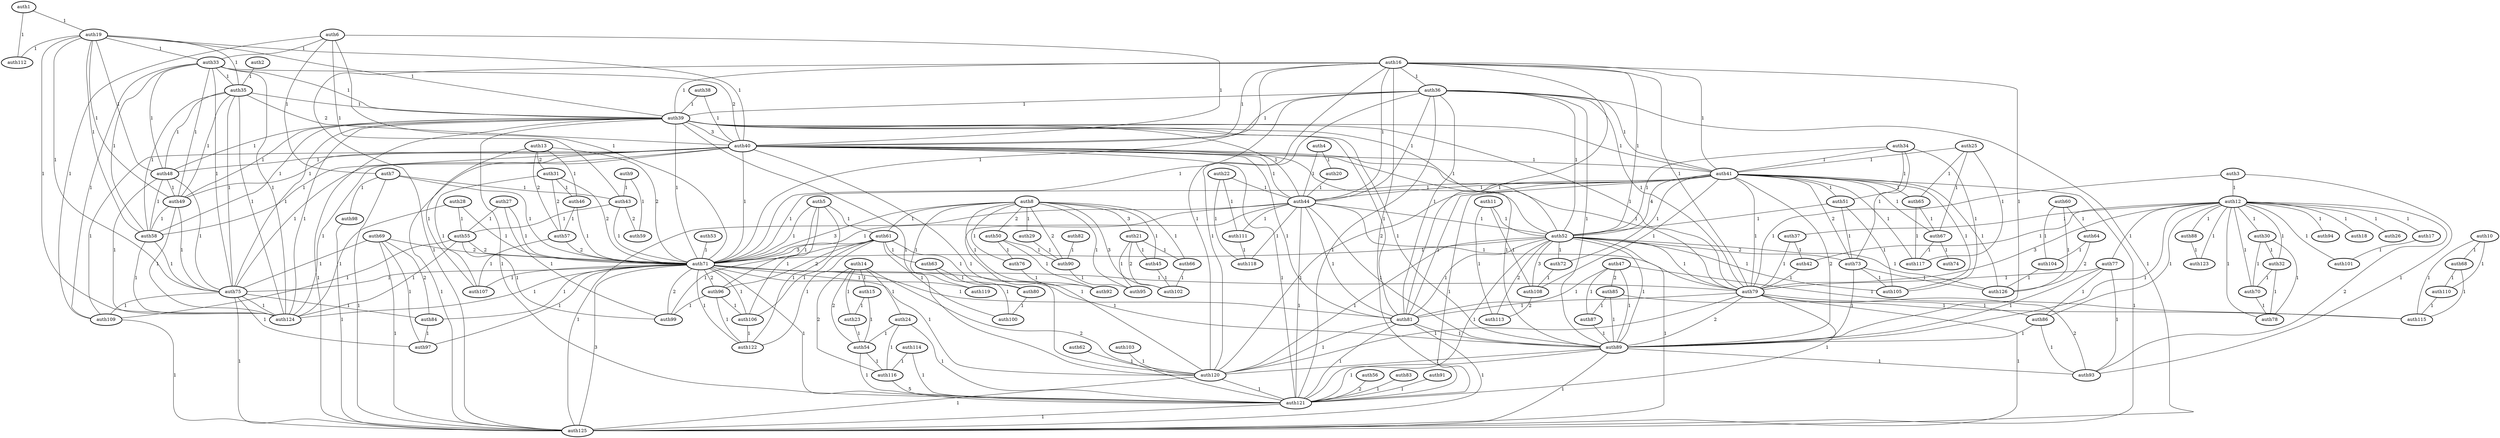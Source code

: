 // induced sub graph
digraph {
	auth1 [penwidth=2]
	auth2 [penwidth=2]
	auth3 [penwidth=2]
	auth4 [penwidth=2]
	auth5 [penwidth=2]
	auth6 [penwidth=2]
	auth7 [penwidth=2]
	auth8 [penwidth=2]
	auth9 [penwidth=2]
	auth10 [penwidth=2]
	auth11 [penwidth=2]
	auth12 [penwidth=2]
	auth13 [penwidth=2]
	auth14 [penwidth=2]
	auth15 [penwidth=2]
	auth16 [penwidth=2]
	auth17 [penwidth=2]
	auth18 [penwidth=2]
	auth19 [penwidth=2]
	auth20 [penwidth=2]
	auth21 [penwidth=2]
	auth22 [penwidth=2]
	auth23 [penwidth=2]
	auth24 [penwidth=2]
	auth25 [penwidth=2]
	auth26 [penwidth=2]
	auth27 [penwidth=2]
	auth28 [penwidth=2]
	auth29 [penwidth=2]
	auth30 [penwidth=2]
	auth31 [penwidth=2]
	auth32 [penwidth=2]
	auth33 [penwidth=2]
	auth34 [penwidth=2]
	auth35 [penwidth=2]
	auth36 [penwidth=2]
	auth37 [penwidth=2]
	auth38 [penwidth=2]
	auth39 [penwidth=2]
	auth40 [penwidth=2]
	auth41 [penwidth=2]
	auth42 [penwidth=2]
	auth43 [penwidth=2]
	auth44 [penwidth=2]
	auth45 [penwidth=2]
	auth46 [penwidth=2]
	auth47 [penwidth=2]
	auth48 [penwidth=2]
	auth49 [penwidth=2]
	auth50 [penwidth=2]
	auth51 [penwidth=2]
	auth52 [penwidth=2]
	auth53 [penwidth=2]
	auth54 [penwidth=2]
	auth55 [penwidth=2]
	auth56 [penwidth=2]
	auth57 [penwidth=2]
	auth58 [penwidth=2]
	auth59 [penwidth=2]
	auth60 [penwidth=2]
	auth61 [penwidth=2]
	auth62 [penwidth=2]
	auth63 [penwidth=2]
	auth64 [penwidth=2]
	auth65 [penwidth=2]
	auth66 [penwidth=2]
	auth67 [penwidth=2]
	auth68 [penwidth=2]
	auth69 [penwidth=2]
	auth70 [penwidth=2]
	auth71 [penwidth=2]
	auth72 [penwidth=2]
	auth73 [penwidth=2]
	auth74 [penwidth=2]
	auth75 [penwidth=2]
	auth76 [penwidth=2]
	auth77 [penwidth=2]
	auth78 [penwidth=2]
	auth79 [penwidth=2]
	auth80 [penwidth=2]
	auth81 [penwidth=2]
	auth82 [penwidth=2]
	auth83 [penwidth=2]
	auth84 [penwidth=2]
	auth85 [penwidth=2]
	auth86 [penwidth=2]
	auth87 [penwidth=2]
	auth88 [penwidth=2]
	auth89 [penwidth=2]
	auth90 [penwidth=2]
	auth91 [penwidth=2]
	auth92 [penwidth=2]
	auth93 [penwidth=2]
	auth94 [penwidth=2]
	auth95 [penwidth=2]
	auth96 [penwidth=2]
	auth97 [penwidth=2]
	auth98 [penwidth=2]
	auth99 [penwidth=2]
	auth100 [penwidth=2]
	auth101 [penwidth=2]
	auth102 [penwidth=2]
	auth103 [penwidth=2]
	auth104 [penwidth=2]
	auth105 [penwidth=2]
	auth106 [penwidth=2]
	auth107 [penwidth=2]
	auth108 [penwidth=2]
	auth109 [penwidth=2]
	auth110 [penwidth=2]
	auth111 [penwidth=2]
	auth112 [penwidth=2]
	auth113 [penwidth=2]
	auth114 [penwidth=2]
	auth115 [penwidth=2]
	auth116 [penwidth=2]
	auth117 [penwidth=2]
	auth118 [penwidth=2]
	auth119 [penwidth=2]
	auth120 [penwidth=2]
	auth121 [penwidth=2]
	auth122 [penwidth=2]
	auth123 [penwidth=2]
	auth124 [penwidth=2]
	auth125 [penwidth=2]
	auth126 [penwidth=2]
	subgraph coauth {
		edge [dir=none]
		auth1 -> auth19 [label=1]
		auth1 -> auth112 [label=1]
		auth2 -> auth35 [label=1]
		auth3 -> auth12 [label=1]
		auth3 -> auth79 [label=1]
		auth3 -> auth93 [label=1]
		auth4 -> auth20 [label=1]
		auth4 -> auth44 [label=1]
		auth5 -> auth61 [label=1]
		auth5 -> auth71 [label=1]
		auth5 -> auth96 [label=1]
		auth5 -> auth106 [label=1]
		auth5 -> auth122 [label=1]
		auth6 -> auth7 [label=1]
		auth6 -> auth33 [label=1]
		auth6 -> auth40 [label=1]
		auth6 -> auth43 [label=1]
		auth6 -> auth71 [label=1]
		auth6 -> auth109 [label=1]
		auth7 -> auth43 [label=1]
		auth7 -> auth71 [label=1]
		auth7 -> auth98 [label=1]
		auth7 -> auth125 [label=1]
		auth8 -> auth21 [label=3]
		auth8 -> auth29 [label=1]
		auth8 -> auth45 [label=1]
		auth8 -> auth50 [label=2]
		auth8 -> auth61 [label=1]
		auth8 -> auth66 [label=1]
		auth8 -> auth71 [label=3]
		auth8 -> auth76 [label=1]
		auth8 -> auth90 [label=2]
		auth8 -> auth92 [label=1]
		auth8 -> auth95 [label=1]
		auth8 -> auth102 [label=3]
		auth8 -> auth119 [label=1]
		auth9 -> auth43 [label=1]
		auth9 -> auth59 [label=1]
		auth10 -> auth68 [label=1]
		auth10 -> auth110 [label=1]
		auth10 -> auth115 [label=1]
		auth11 -> auth52 [label=1]
		auth11 -> auth108 [label=1]
		auth11 -> auth113 [label=1]
		auth12 -> auth17 [label=1]
		auth12 -> auth18 [label=1]
		auth12 -> auth26 [label=1]
		auth12 -> auth30 [label=1]
		auth12 -> auth32 [label=1]
		auth12 -> auth37 [label=1]
		auth12 -> auth42 [label=1]
		auth12 -> auth70 [label=1]
		auth12 -> auth77 [label=1]
		auth12 -> auth78 [label=1]
		auth12 -> auth79 [label=3]
		auth12 -> auth86 [label=1]
		auth12 -> auth88 [label=1]
		auth12 -> auth89 [label=1]
		auth12 -> auth93 [label=2]
		auth12 -> auth94 [label=1]
		auth12 -> auth101 [label=1]
		auth12 -> auth123 [label=1]
		auth13 -> auth31 [label=2]
		auth13 -> auth46 [label=1]
		auth13 -> auth57 [label=2]
		auth13 -> auth71 [label=2]
		auth13 -> auth107 [label=1]
		auth14 -> auth15 [label=1]
		auth14 -> auth23 [label=1]
		auth14 -> auth24 [label=1]
		auth14 -> auth54 [label=2]
		auth14 -> auth116 [label=2]
		auth14 -> auth121 [label=2]
		auth15 -> auth23 [label=1]
		auth15 -> auth54 [label=1]
		auth16 -> auth36 [label=1]
		auth16 -> auth39 [label=1]
		auth16 -> auth40 [label=1]
		auth16 -> auth41 [label=1]
		auth16 -> auth44 [label=1]
		auth16 -> auth52 [label=1]
		auth16 -> auth71 [label=1]
		auth16 -> auth79 [label=1]
		auth16 -> auth81 [label=1]
		auth16 -> auth89 [label=1]
		auth16 -> auth120 [label=1]
		auth16 -> auth121 [label=2]
		auth16 -> auth125 [label=1]
		auth17 -> auth101 [label=1]
		auth19 -> auth33 [label=1]
		auth19 -> auth35 [label=1]
		auth19 -> auth39 [label=1]
		auth19 -> auth40 [label=1]
		auth19 -> auth48 [label=1]
		auth19 -> auth49 [label=1]
		auth19 -> auth58 [label=1]
		auth19 -> auth75 [label=1]
		auth19 -> auth112 [label=1]
		auth19 -> auth124 [label=1]
		auth20 -> auth44 [label=1]
		auth21 -> auth45 [label=1]
		auth21 -> auth66 [label=1]
		auth21 -> auth95 [label=1]
		auth21 -> auth102 [label=2]
		auth22 -> auth44 [label=1]
		auth22 -> auth111 [label=1]
		auth22 -> auth118 [label=1]
		auth23 -> auth54 [label=1]
		auth24 -> auth54 [label=1]
		auth24 -> auth116 [label=1]
		auth24 -> auth121 [label=1]
		auth25 -> auth41 [label=1]
		auth25 -> auth65 [label=1]
		auth25 -> auth67 [label=1]
		auth25 -> auth117 [label=1]
		auth27 -> auth55 [label=1]
		auth27 -> auth71 [label=1]
		auth27 -> auth99 [label=1]
		auth28 -> auth55 [label=1]
		auth28 -> auth71 [label=1]
		auth28 -> auth124 [label=1]
		auth29 -> auth90 [label=1]
		auth30 -> auth32 [label=1]
		auth30 -> auth70 [label=1]
		auth30 -> auth78 [label=1]
		auth31 -> auth46 [label=1]
		auth31 -> auth57 [label=2]
		auth31 -> auth71 [label=2]
		auth31 -> auth107 [label=1]
		auth32 -> auth70 [label=1]
		auth32 -> auth78 [label=1]
		auth33 -> auth35 [label=1]
		auth33 -> auth39 [label=1]
		auth33 -> auth40 [label=2]
		auth33 -> auth48 [label=1]
		auth33 -> auth49 [label=1]
		auth33 -> auth58 [label=1]
		auth33 -> auth75 [label=1]
		auth33 -> auth109 [label=1]
		auth33 -> auth124 [label=1]
		auth34 -> auth41 [label=1]
		auth34 -> auth51 [label=1]
		auth34 -> auth52 [label=1]
		auth34 -> auth73 [label=1]
		auth34 -> auth105 [label=1]
		auth35 -> auth39 [label=1]
		auth35 -> auth40 [label=2]
		auth35 -> auth48 [label=1]
		auth35 -> auth49 [label=1]
		auth35 -> auth58 [label=1]
		auth35 -> auth75 [label=1]
		auth35 -> auth124 [label=1]
		auth36 -> auth39 [label=1]
		auth36 -> auth40 [label=1]
		auth36 -> auth41 [label=1]
		auth36 -> auth44 [label=1]
		auth36 -> auth52 [label=1]
		auth36 -> auth71 [label=1]
		auth36 -> auth79 [label=1]
		auth36 -> auth81 [label=1]
		auth36 -> auth89 [label=1]
		auth36 -> auth120 [label=1]
		auth36 -> auth121 [label=1]
		auth36 -> auth125 [label=1]
		auth37 -> auth42 [label=1]
		auth37 -> auth79 [label=1]
		auth38 -> auth39 [label=1]
		auth38 -> auth40 [label=1]
		auth39 -> auth40 [label=3]
		auth39 -> auth41 [label=1]
		auth39 -> auth44 [label=1]
		auth39 -> auth48 [label=1]
		auth39 -> auth49 [label=1]
		auth39 -> auth52 [label=1]
		auth39 -> auth58 [label=1]
		auth39 -> auth71 [label=1]
		auth39 -> auth75 [label=1]
		auth39 -> auth79 [label=1]
		auth39 -> auth81 [label=1]
		auth39 -> auth89 [label=1]
		auth39 -> auth120 [label=1]
		auth39 -> auth121 [label=1]
		auth39 -> auth124 [label=1]
		auth39 -> auth125 [label=1]
		auth40 -> auth41 [label=1]
		auth40 -> auth44 [label=1]
		auth40 -> auth48 [label=1]
		auth40 -> auth49 [label=1]
		auth40 -> auth52 [label=1]
		auth40 -> auth58 [label=1]
		auth40 -> auth71 [label=1]
		auth40 -> auth75 [label=1]
		auth40 -> auth79 [label=1]
		auth40 -> auth81 [label=1]
		auth40 -> auth89 [label=1]
		auth40 -> auth109 [label=1]
		auth40 -> auth120 [label=1]
		auth40 -> auth121 [label=1]
		auth40 -> auth124 [label=1]
		auth40 -> auth125 [label=1]
		auth41 -> auth44 [label=1]
		auth41 -> auth51 [label=1]
		auth41 -> auth52 [label=4]
		auth41 -> auth65 [label=1]
		auth41 -> auth67 [label=1]
		auth41 -> auth71 [label=1]
		auth41 -> auth72 [label=1]
		auth41 -> auth73 [label=2]
		auth41 -> auth79 [label=1]
		auth41 -> auth81 [label=1]
		auth41 -> auth89 [label=2]
		auth41 -> auth105 [label=1]
		auth41 -> auth108 [label=1]
		auth41 -> auth117 [label=1]
		auth41 -> auth120 [label=1]
		auth41 -> auth121 [label=1]
		auth41 -> auth125 [label=1]
		auth41 -> auth126 [label=1]
		auth42 -> auth79 [label=1]
		auth43 -> auth55 [label=1]
		auth43 -> auth59 [label=2]
		auth43 -> auth71 [label=1]
		auth44 -> auth52 [label=1]
		auth44 -> auth71 [label=1]
		auth44 -> auth79 [label=1]
		auth44 -> auth81 [label=1]
		auth44 -> auth89 [label=1]
		auth44 -> auth111 [label=1]
		auth44 -> auth118 [label=1]
		auth44 -> auth120 [label=1]
		auth44 -> auth121 [label=1]
		auth44 -> auth125 [label=1]
		auth45 -> auth102 [label=1]
		auth46 -> auth57 [label=1]
		auth46 -> auth71 [label=1]
		auth47 -> auth81 [label=1]
		auth47 -> auth85 [label=2]
		auth47 -> auth87 [label=1]
		auth47 -> auth89 [label=1]
		auth47 -> auth115 [label=1]
		auth48 -> auth49 [label=1]
		auth48 -> auth58 [label=1]
		auth48 -> auth75 [label=1]
		auth48 -> auth124 [label=1]
		auth49 -> auth58 [label=1]
		auth49 -> auth75 [label=1]
		auth49 -> auth124 [label=1]
		auth50 -> auth76 [label=1]
		auth50 -> auth90 [label=1]
		auth50 -> auth92 [label=1]
		auth51 -> auth52 [label=1]
		auth51 -> auth73 [label=1]
		auth51 -> auth105 [label=1]
		auth52 -> auth71 [label=1]
		auth52 -> auth72 [label=1]
		auth52 -> auth73 [label=2]
		auth52 -> auth79 [label=1]
		auth52 -> auth81 [label=1]
		auth52 -> auth89 [label=1]
		auth52 -> auth105 [label=1]
		auth52 -> auth108 [label=3]
		auth52 -> auth113 [label=2]
		auth52 -> auth120 [label=1]
		auth52 -> auth121 [label=1]
		auth52 -> auth125 [label=1]
		auth52 -> auth126 [label=1]
		auth53 -> auth71 [label=1]
		auth54 -> auth116 [label=1]
		auth54 -> auth121 [label=1]
		auth55 -> auth71 [label=2]
		auth55 -> auth99 [label=1]
		auth55 -> auth109 [label=1]
		auth55 -> auth124 [label=1]
		auth56 -> auth121 [label=2]
		auth57 -> auth71 [label=2]
		auth57 -> auth107 [label=1]
		auth58 -> auth75 [label=1]
		auth58 -> auth124 [label=1]
		auth60 -> auth64 [label=1]
		auth60 -> auth104 [label=1]
		auth60 -> auth126 [label=1]
		auth61 -> auth63 [label=1]
		auth61 -> auth71 [label=3]
		auth61 -> auth80 [label=1]
		auth61 -> auth96 [label=2]
		auth61 -> auth99 [label=1]
		auth61 -> auth100 [label=1]
		auth61 -> auth106 [label=1]
		auth61 -> auth122 [label=1]
		auth62 -> auth120 [label=1]
		auth63 -> auth80 [label=1]
		auth63 -> auth100 [label=1]
		auth64 -> auth104 [label=1]
		auth64 -> auth126 [label=2]
		auth65 -> auth67 [label=1]
		auth65 -> auth117 [label=1]
		auth66 -> auth102 [label=1]
		auth67 -> auth74 [label=1]
		auth67 -> auth117 [label=1]
		auth68 -> auth110 [label=1]
		auth68 -> auth115 [label=1]
		auth69 -> auth71 [label=2]
		auth69 -> auth75 [label=1]
		auth69 -> auth84 [label=2]
		auth69 -> auth97 [label=1]
		auth69 -> auth125 [label=1]
		auth70 -> auth78 [label=1]
		auth71 -> auth75 [label=1]
		auth71 -> auth79 [label=1]
		auth71 -> auth81 [label=1]
		auth71 -> auth84 [label=1]
		auth71 -> auth89 [label=1]
		auth71 -> auth96 [label=2]
		auth71 -> auth97 [label=1]
		auth71 -> auth99 [label=2]
		auth71 -> auth106 [label=1]
		auth71 -> auth107 [label=1]
		auth71 -> auth119 [label=1]
		auth71 -> auth120 [label=1]
		auth71 -> auth121 [label=1]
		auth71 -> auth122 [label=1]
		auth71 -> auth124 [label=1]
		auth71 -> auth125 [label=3]
		auth72 -> auth108 [label=1]
		auth73 -> auth89 [label=1]
		auth73 -> auth105 [label=1]
		auth73 -> auth126 [label=1]
		auth75 -> auth84 [label=1]
		auth75 -> auth97 [label=1]
		auth75 -> auth109 [label=1]
		auth75 -> auth124 [label=1]
		auth75 -> auth125 [label=1]
		auth76 -> auth92 [label=1]
		auth77 -> auth79 [label=1]
		auth77 -> auth86 [label=1]
		auth77 -> auth89 [label=1]
		auth77 -> auth93 [label=1]
		auth79 -> auth81 [label=1]
		auth79 -> auth86 [label=1]
		auth79 -> auth89 [label=2]
		auth79 -> auth93 [label=2]
		auth79 -> auth120 [label=1]
		auth79 -> auth121 [label=1]
		auth79 -> auth125 [label=1]
		auth80 -> auth100 [label=1]
		auth81 -> auth89 [label=1]
		auth81 -> auth120 [label=1]
		auth81 -> auth121 [label=1]
		auth81 -> auth125 [label=1]
		auth82 -> auth90 [label=1]
		auth83 -> auth121 [label=1]
		auth84 -> auth97 [label=1]
		auth85 -> auth87 [label=1]
		auth85 -> auth89 [label=1]
		auth85 -> auth115 [label=1]
		auth86 -> auth89 [label=1]
		auth86 -> auth93 [label=1]
		auth87 -> auth89 [label=1]
		auth88 -> auth123 [label=1]
		auth89 -> auth93 [label=1]
		auth89 -> auth120 [label=1]
		auth89 -> auth121 [label=1]
		auth89 -> auth125 [label=1]
		auth90 -> auth95 [label=1]
		auth91 -> auth121 [label=1]
		auth96 -> auth99 [label=1]
		auth96 -> auth106 [label=1]
		auth96 -> auth122 [label=1]
		auth98 -> auth125 [label=1]
		auth103 -> auth120 [label=1]
		auth104 -> auth126 [label=1]
		auth106 -> auth122 [label=1]
		auth108 -> auth113 [label=2]
		auth109 -> auth125 [label=1]
		auth110 -> auth115 [label=1]
		auth111 -> auth118 [label=1]
		auth114 -> auth116 [label=1]
		auth114 -> auth121 [label=1]
		auth116 -> auth121 [label=5]
		auth120 -> auth121 [label=1]
		auth120 -> auth125 [label=1]
		auth121 -> auth125 [label=1]
	}
}
